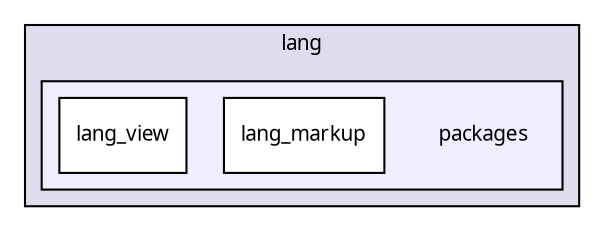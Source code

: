 digraph "packages/lang/packages/" {
  compound=true
  node [ fontsize="10", fontname="FreeSans.ttf"];
  edge [ labelfontsize="10", labelfontname="FreeSans.ttf"];
  subgraph clusterdir_d97b72f45ba4bdc4f37d5e17b990dffb {
    graph [ bgcolor="#ddddee", pencolor="black", label="lang" fontname="FreeSans.ttf", fontsize="10", URL="dir_d97b72f45ba4bdc4f37d5e17b990dffb.html"]
  subgraph clusterdir_8c2139a31f41cc1d1934a3ac66a7c6cf {
    graph [ bgcolor="#eeeeff", pencolor="black", label="" URL="dir_8c2139a31f41cc1d1934a3ac66a7c6cf.html"];
    dir_8c2139a31f41cc1d1934a3ac66a7c6cf [shape=plaintext label="packages"];
    dir_6b7a275a9222b61219d475baa8b8c924 [shape=box label="lang_markup" color="black" fillcolor="white" style="filled" URL="dir_6b7a275a9222b61219d475baa8b8c924.html"];
    dir_65faae8c7523711820995370e3842be8 [shape=box label="lang_view" color="black" fillcolor="white" style="filled" URL="dir_65faae8c7523711820995370e3842be8.html"];
  }
  }
}
